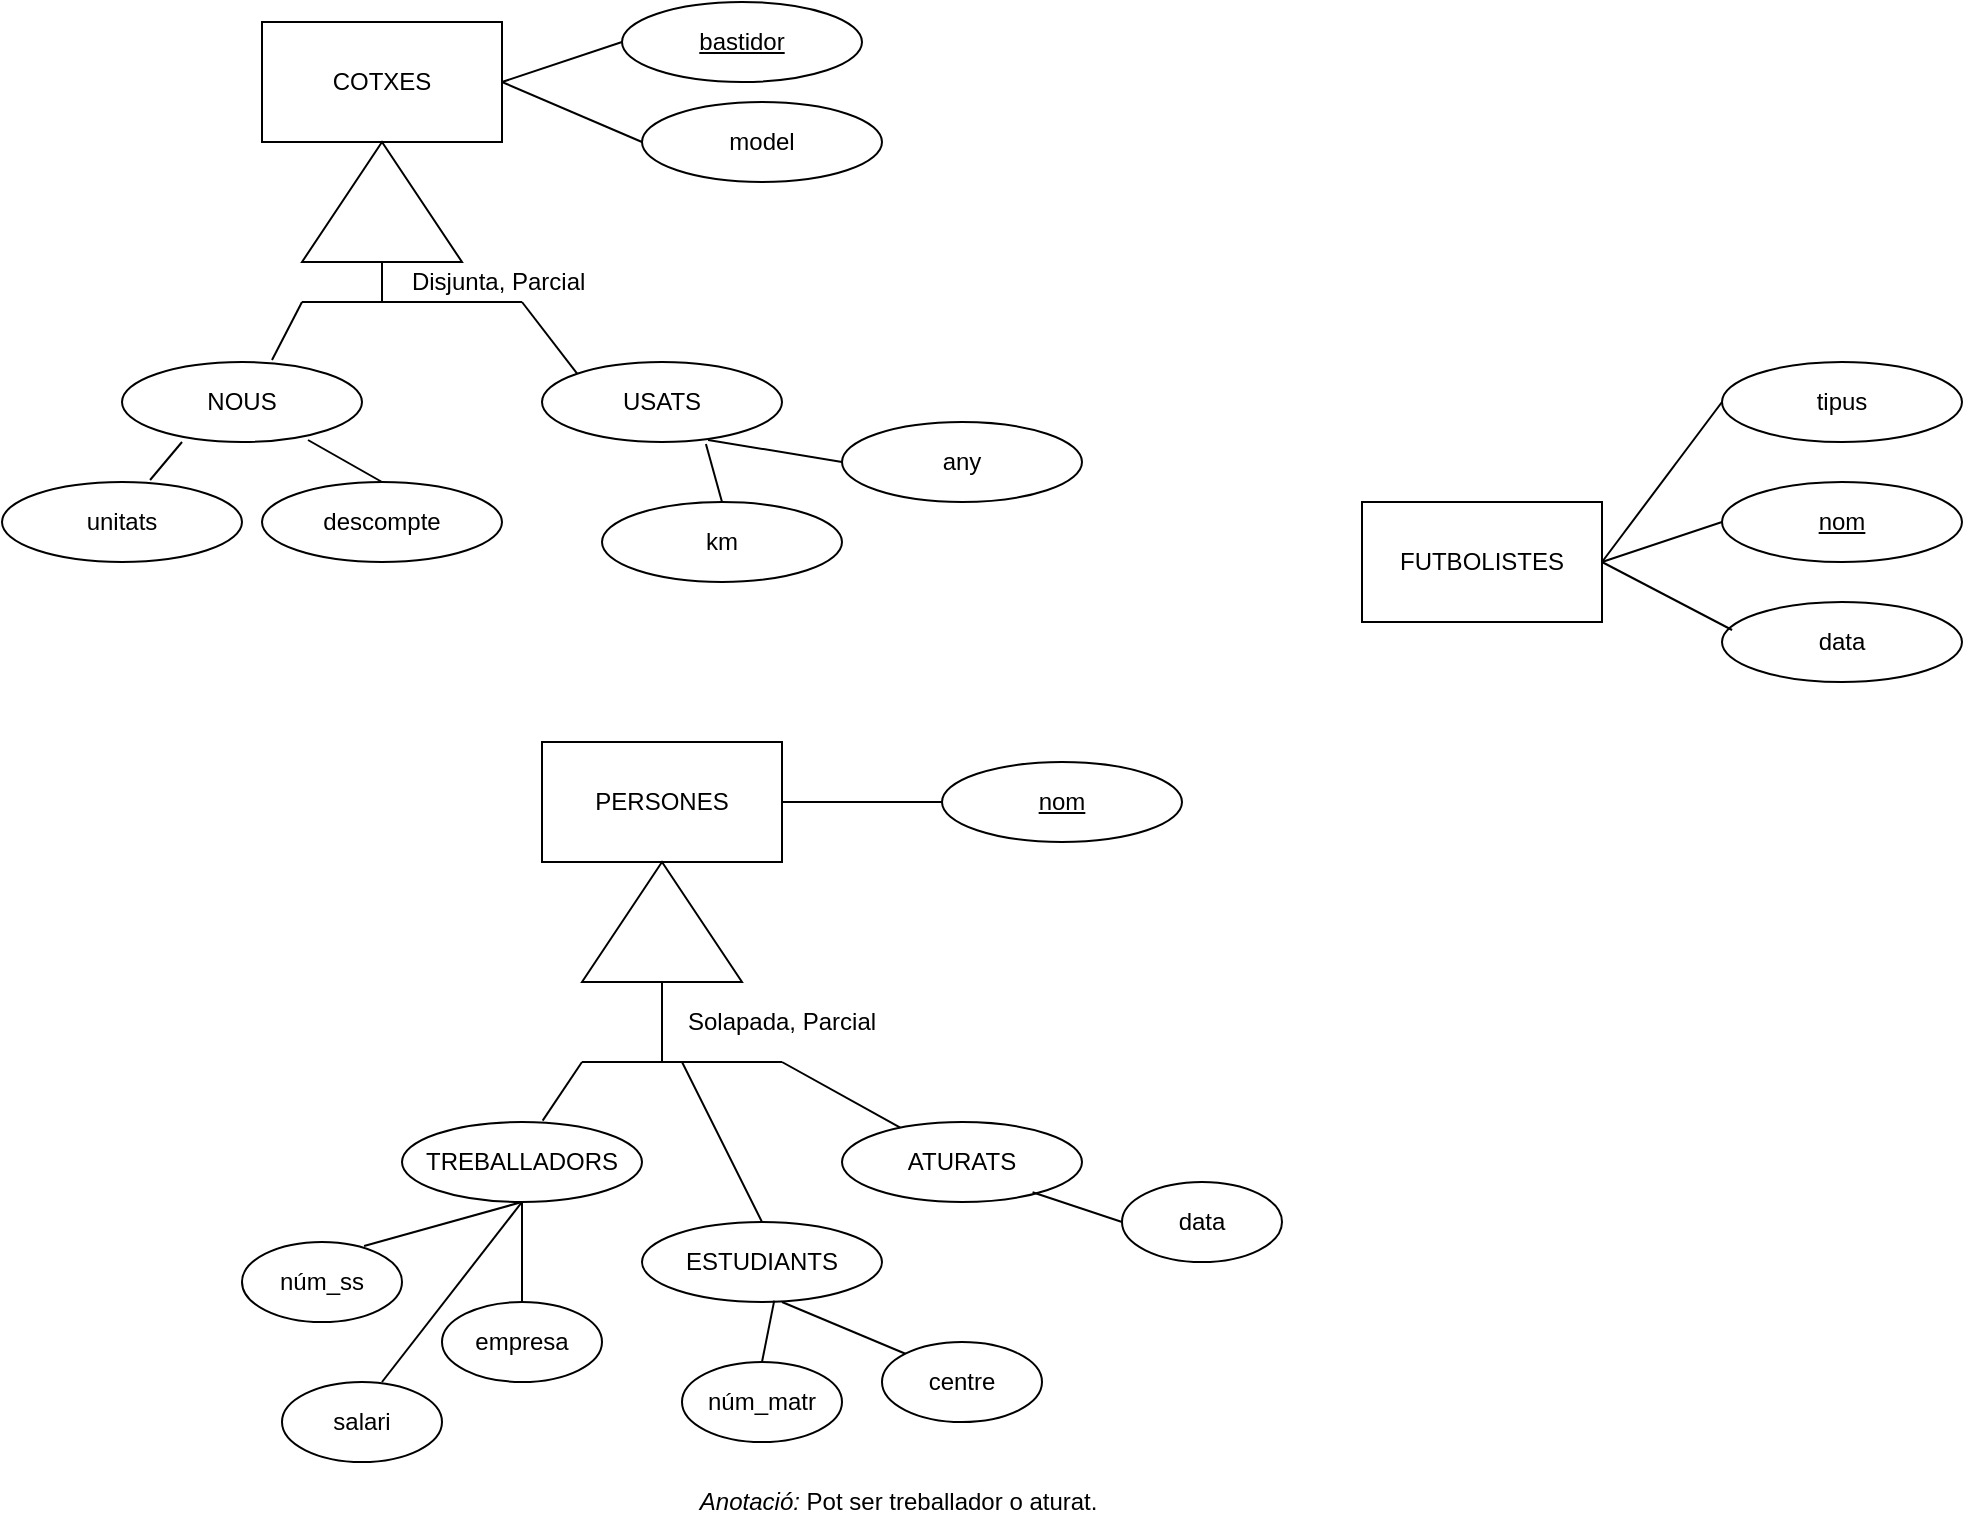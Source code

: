 <mxfile version="13.7.9" type="google"><diagram id="gf1u4Gl8d77A_bm6tE-4" name="Page-1"><mxGraphModel dx="1350" dy="774" grid="1" gridSize="10" guides="1" tooltips="1" connect="1" arrows="1" fold="1" page="1" pageScale="1" pageWidth="1100" pageHeight="850" math="0" shadow="0"><root><mxCell id="0"/><mxCell id="1" parent="0"/><mxCell id="tXPA7j6tIu9nFG9j5Ro5-1" value="COTXES" style="rounded=0;whiteSpace=wrap;html=1;" parent="1" vertex="1"><mxGeometry x="170" y="40" width="120" height="60" as="geometry"/></mxCell><mxCell id="tXPA7j6tIu9nFG9j5Ro5-2" value="" style="triangle;whiteSpace=wrap;html=1;rotation=-90;" parent="1" vertex="1"><mxGeometry x="200" y="90" width="60" height="80" as="geometry"/></mxCell><mxCell id="tXPA7j6tIu9nFG9j5Ro5-3" value="NOUS" style="ellipse;whiteSpace=wrap;html=1;" parent="1" vertex="1"><mxGeometry x="100" y="210" width="120" height="40" as="geometry"/></mxCell><mxCell id="tXPA7j6tIu9nFG9j5Ro5-4" value="USATS" style="ellipse;whiteSpace=wrap;html=1;" parent="1" vertex="1"><mxGeometry x="310" y="210" width="120" height="40" as="geometry"/></mxCell><mxCell id="tXPA7j6tIu9nFG9j5Ro5-5" value="unitats" style="ellipse;whiteSpace=wrap;html=1;" parent="1" vertex="1"><mxGeometry x="40" y="270" width="120" height="40" as="geometry"/></mxCell><mxCell id="tXPA7j6tIu9nFG9j5Ro5-6" value="descompte" style="ellipse;whiteSpace=wrap;html=1;" parent="1" vertex="1"><mxGeometry x="170" y="270" width="120" height="40" as="geometry"/></mxCell><mxCell id="tXPA7j6tIu9nFG9j5Ro5-8" value="km" style="ellipse;whiteSpace=wrap;html=1;" parent="1" vertex="1"><mxGeometry x="340" y="280" width="120" height="40" as="geometry"/></mxCell><mxCell id="tXPA7j6tIu9nFG9j5Ro5-9" value="any" style="ellipse;whiteSpace=wrap;html=1;" parent="1" vertex="1"><mxGeometry x="460" y="240" width="120" height="40" as="geometry"/></mxCell><mxCell id="tXPA7j6tIu9nFG9j5Ro5-10" value="" style="endArrow=none;html=1;exitX=0.625;exitY=-0.025;exitDx=0;exitDy=0;exitPerimeter=0;" parent="1" source="tXPA7j6tIu9nFG9j5Ro5-3" edge="1"><mxGeometry width="50" height="50" relative="1" as="geometry"><mxPoint x="190" y="330" as="sourcePoint"/><mxPoint x="190" y="180" as="targetPoint"/></mxGeometry></mxCell><mxCell id="tXPA7j6tIu9nFG9j5Ro5-11" value="" style="endArrow=none;html=1;exitX=0;exitY=0;exitDx=0;exitDy=0;" parent="1" source="tXPA7j6tIu9nFG9j5Ro5-4" edge="1"><mxGeometry width="50" height="50" relative="1" as="geometry"><mxPoint x="185" y="219" as="sourcePoint"/><mxPoint x="300" y="180" as="targetPoint"/></mxGeometry></mxCell><mxCell id="tXPA7j6tIu9nFG9j5Ro5-12" value="" style="endArrow=none;html=1;entryX=0.25;entryY=1;entryDx=0;entryDy=0;exitX=0.617;exitY=-0.025;exitDx=0;exitDy=0;exitPerimeter=0;entryPerimeter=0;" parent="1" source="tXPA7j6tIu9nFG9j5Ro5-5" target="tXPA7j6tIu9nFG9j5Ro5-3" edge="1"><mxGeometry width="50" height="50" relative="1" as="geometry"><mxPoint x="195" y="229" as="sourcePoint"/><mxPoint x="250" y="180" as="targetPoint"/></mxGeometry></mxCell><mxCell id="tXPA7j6tIu9nFG9j5Ro5-13" value="" style="endArrow=none;html=1;entryX=0.775;entryY=0.975;entryDx=0;entryDy=0;exitX=0.5;exitY=0;exitDx=0;exitDy=0;entryPerimeter=0;" parent="1" source="tXPA7j6tIu9nFG9j5Ro5-6" target="tXPA7j6tIu9nFG9j5Ro5-3" edge="1"><mxGeometry width="50" height="50" relative="1" as="geometry"><mxPoint x="205" y="239" as="sourcePoint"/><mxPoint x="260" y="190" as="targetPoint"/></mxGeometry></mxCell><mxCell id="tXPA7j6tIu9nFG9j5Ro5-14" value="" style="endArrow=none;html=1;entryX=0.683;entryY=1.025;entryDx=0;entryDy=0;exitX=0.5;exitY=0;exitDx=0;exitDy=0;entryPerimeter=0;" parent="1" source="tXPA7j6tIu9nFG9j5Ro5-8" target="tXPA7j6tIu9nFG9j5Ro5-4" edge="1"><mxGeometry width="50" height="50" relative="1" as="geometry"><mxPoint x="215" y="249" as="sourcePoint"/><mxPoint x="270" y="200" as="targetPoint"/></mxGeometry></mxCell><mxCell id="tXPA7j6tIu9nFG9j5Ro5-15" value="" style="endArrow=none;html=1;entryX=0.692;entryY=0.975;entryDx=0;entryDy=0;entryPerimeter=0;exitX=0;exitY=0.5;exitDx=0;exitDy=0;" parent="1" source="tXPA7j6tIu9nFG9j5Ro5-9" target="tXPA7j6tIu9nFG9j5Ro5-4" edge="1"><mxGeometry width="50" height="50" relative="1" as="geometry"><mxPoint x="460" y="259" as="sourcePoint"/><mxPoint x="280" y="210" as="targetPoint"/></mxGeometry></mxCell><mxCell id="tXPA7j6tIu9nFG9j5Ro5-16" value="PERSONES" style="rounded=0;whiteSpace=wrap;html=1;" parent="1" vertex="1"><mxGeometry x="310" y="400" width="120" height="60" as="geometry"/></mxCell><mxCell id="tXPA7j6tIu9nFG9j5Ro5-17" value="TREBALLADORS" style="ellipse;whiteSpace=wrap;html=1;" parent="1" vertex="1"><mxGeometry x="240" y="590" width="120" height="40" as="geometry"/></mxCell><mxCell id="tXPA7j6tIu9nFG9j5Ro5-18" value="ESTUDIANTS" style="ellipse;whiteSpace=wrap;html=1;" parent="1" vertex="1"><mxGeometry x="360" y="640" width="120" height="40" as="geometry"/></mxCell><mxCell id="tXPA7j6tIu9nFG9j5Ro5-19" value="ATURATS" style="ellipse;whiteSpace=wrap;html=1;" parent="1" vertex="1"><mxGeometry x="460" y="590" width="120" height="40" as="geometry"/></mxCell><mxCell id="tXPA7j6tIu9nFG9j5Ro5-25" value="" style="triangle;whiteSpace=wrap;html=1;rotation=-90;" parent="1" vertex="1"><mxGeometry x="340" y="450" width="60" height="80" as="geometry"/></mxCell><mxCell id="tXPA7j6tIu9nFG9j5Ro5-27" value="" style="endArrow=none;html=1;" parent="1" source="tXPA7j6tIu9nFG9j5Ro5-19" edge="1"><mxGeometry width="50" height="50" relative="1" as="geometry"><mxPoint x="400" y="580" as="sourcePoint"/><mxPoint x="430" y="560" as="targetPoint"/></mxGeometry></mxCell><mxCell id="tXPA7j6tIu9nFG9j5Ro5-28" value="" style="endArrow=none;html=1;exitX=0.5;exitY=0;exitDx=0;exitDy=0;" parent="1" source="tXPA7j6tIu9nFG9j5Ro5-18" edge="1"><mxGeometry width="50" height="50" relative="1" as="geometry"><mxPoint x="507.574" y="535.858" as="sourcePoint"/><mxPoint x="380" y="560" as="targetPoint"/></mxGeometry></mxCell><mxCell id="tXPA7j6tIu9nFG9j5Ro5-29" value="" style="endArrow=none;html=1;exitX=0.586;exitY=-0.017;exitDx=0;exitDy=0;exitPerimeter=0;" parent="1" source="tXPA7j6tIu9nFG9j5Ro5-17" edge="1"><mxGeometry width="50" height="50" relative="1" as="geometry"><mxPoint x="517.574" y="545.858" as="sourcePoint"/><mxPoint x="330" y="560" as="targetPoint"/></mxGeometry></mxCell><mxCell id="tXPA7j6tIu9nFG9j5Ro5-30" value="núm_ss" style="ellipse;whiteSpace=wrap;html=1;" parent="1" vertex="1"><mxGeometry x="160" y="650" width="80" height="40" as="geometry"/></mxCell><mxCell id="tXPA7j6tIu9nFG9j5Ro5-31" value="empresa" style="ellipse;whiteSpace=wrap;html=1;" parent="1" vertex="1"><mxGeometry x="260" y="680" width="80" height="40" as="geometry"/></mxCell><mxCell id="tXPA7j6tIu9nFG9j5Ro5-32" value="salari" style="ellipse;whiteSpace=wrap;html=1;" parent="1" vertex="1"><mxGeometry x="180" y="720" width="80" height="40" as="geometry"/></mxCell><mxCell id="tXPA7j6tIu9nFG9j5Ro5-34" value="" style="endArrow=none;html=1;entryX=0.5;entryY=1;entryDx=0;entryDy=0;exitX=0.763;exitY=0.05;exitDx=0;exitDy=0;exitPerimeter=0;" parent="1" source="tXPA7j6tIu9nFG9j5Ro5-30" target="tXPA7j6tIu9nFG9j5Ro5-17" edge="1"><mxGeometry width="50" height="50" relative="1" as="geometry"><mxPoint x="260" y="720" as="sourcePoint"/><mxPoint x="310" y="670" as="targetPoint"/></mxGeometry></mxCell><mxCell id="tXPA7j6tIu9nFG9j5Ro5-35" value="" style="endArrow=none;html=1;entryX=0.5;entryY=1;entryDx=0;entryDy=0;exitX=0.625;exitY=0;exitDx=0;exitDy=0;exitPerimeter=0;" parent="1" source="tXPA7j6tIu9nFG9j5Ro5-32" target="tXPA7j6tIu9nFG9j5Ro5-17" edge="1"><mxGeometry width="50" height="50" relative="1" as="geometry"><mxPoint x="223.68" y="662.68" as="sourcePoint"/><mxPoint x="280.0" y="640" as="targetPoint"/></mxGeometry></mxCell><mxCell id="tXPA7j6tIu9nFG9j5Ro5-36" value="" style="endArrow=none;html=1;exitX=0.5;exitY=0;exitDx=0;exitDy=0;entryX=0.5;entryY=1;entryDx=0;entryDy=0;" parent="1" source="tXPA7j6tIu9nFG9j5Ro5-31" target="tXPA7j6tIu9nFG9j5Ro5-17" edge="1"><mxGeometry width="50" height="50" relative="1" as="geometry"><mxPoint x="233.68" y="672.68" as="sourcePoint"/><mxPoint x="270" y="630" as="targetPoint"/></mxGeometry></mxCell><mxCell id="tXPA7j6tIu9nFG9j5Ro5-37" value="núm_matr" style="ellipse;whiteSpace=wrap;html=1;" parent="1" vertex="1"><mxGeometry x="380" y="710" width="80" height="40" as="geometry"/></mxCell><mxCell id="tXPA7j6tIu9nFG9j5Ro5-38" value="centre" style="ellipse;whiteSpace=wrap;html=1;" parent="1" vertex="1"><mxGeometry x="480" y="700" width="80" height="40" as="geometry"/></mxCell><mxCell id="tXPA7j6tIu9nFG9j5Ro5-39" value="" style="endArrow=none;html=1;entryX=0.551;entryY=0.983;entryDx=0;entryDy=0;entryPerimeter=0;exitX=0.5;exitY=0;exitDx=0;exitDy=0;" parent="1" source="tXPA7j6tIu9nFG9j5Ro5-37" target="tXPA7j6tIu9nFG9j5Ro5-18" edge="1"><mxGeometry width="50" height="50" relative="1" as="geometry"><mxPoint x="430" y="690" as="sourcePoint"/><mxPoint x="480" y="670" as="targetPoint"/></mxGeometry></mxCell><mxCell id="tXPA7j6tIu9nFG9j5Ro5-42" value="" style="endArrow=none;html=1;exitX=0;exitY=0;exitDx=0;exitDy=0;" parent="1" source="tXPA7j6tIu9nFG9j5Ro5-38" edge="1"><mxGeometry width="50" height="50" relative="1" as="geometry"><mxPoint x="440" y="700" as="sourcePoint"/><mxPoint x="430" y="680" as="targetPoint"/></mxGeometry></mxCell><mxCell id="tXPA7j6tIu9nFG9j5Ro5-43" value="data" style="ellipse;whiteSpace=wrap;html=1;" parent="1" vertex="1"><mxGeometry x="600" y="620" width="80" height="40" as="geometry"/></mxCell><mxCell id="tXPA7j6tIu9nFG9j5Ro5-44" value="" style="endArrow=none;html=1;entryX=0.794;entryY=0.879;entryDx=0;entryDy=0;entryPerimeter=0;exitX=0;exitY=0.5;exitDx=0;exitDy=0;" parent="1" source="tXPA7j6tIu9nFG9j5Ro5-43" target="tXPA7j6tIu9nFG9j5Ro5-19" edge="1"><mxGeometry width="50" height="50" relative="1" as="geometry"><mxPoint x="530" y="720" as="sourcePoint"/><mxPoint x="580" y="670" as="targetPoint"/></mxGeometry></mxCell><mxCell id="tXPA7j6tIu9nFG9j5Ro5-45" value="FUTBOLISTES" style="rounded=0;whiteSpace=wrap;html=1;" parent="1" vertex="1"><mxGeometry x="720" y="280" width="120" height="60" as="geometry"/></mxCell><mxCell id="tXPA7j6tIu9nFG9j5Ro5-46" value="tipus" style="ellipse;whiteSpace=wrap;html=1;" parent="1" vertex="1"><mxGeometry x="900" y="210" width="120" height="40" as="geometry"/></mxCell><mxCell id="tXPA7j6tIu9nFG9j5Ro5-48" value="&lt;u&gt;nom&lt;/u&gt;" style="ellipse;whiteSpace=wrap;html=1;" parent="1" vertex="1"><mxGeometry x="900" y="270" width="120" height="40" as="geometry"/></mxCell><mxCell id="tXPA7j6tIu9nFG9j5Ro5-49" value="data" style="ellipse;whiteSpace=wrap;html=1;" parent="1" vertex="1"><mxGeometry x="900" y="330" width="120" height="40" as="geometry"/></mxCell><mxCell id="tXPA7j6tIu9nFG9j5Ro5-51" value="" style="endArrow=none;html=1;exitX=1;exitY=0.5;exitDx=0;exitDy=0;" parent="1" source="tXPA7j6tIu9nFG9j5Ro5-45" edge="1"><mxGeometry width="50" height="50" relative="1" as="geometry"><mxPoint x="840" y="480" as="sourcePoint"/><mxPoint x="900" y="230" as="targetPoint"/></mxGeometry></mxCell><mxCell id="tXPA7j6tIu9nFG9j5Ro5-52" value="" style="endArrow=none;html=1;exitX=1;exitY=0.5;exitDx=0;exitDy=0;entryX=0;entryY=0.5;entryDx=0;entryDy=0;" parent="1" source="tXPA7j6tIu9nFG9j5Ro5-45" target="tXPA7j6tIu9nFG9j5Ro5-48" edge="1"><mxGeometry width="50" height="50" relative="1" as="geometry"><mxPoint x="853" y="312.98" as="sourcePoint"/><mxPoint x="910" y="240" as="targetPoint"/></mxGeometry></mxCell><mxCell id="tXPA7j6tIu9nFG9j5Ro5-53" value="" style="endArrow=none;html=1;entryX=0.042;entryY=0.35;entryDx=0;entryDy=0;entryPerimeter=0;" parent="1" target="tXPA7j6tIu9nFG9j5Ro5-49" edge="1"><mxGeometry width="50" height="50" relative="1" as="geometry"><mxPoint x="840" y="310" as="sourcePoint"/><mxPoint x="920" y="250" as="targetPoint"/></mxGeometry></mxCell><mxCell id="IppeXfM-vjRjUshttt3m-2" value="&lt;u&gt;bastidor&lt;/u&gt;" style="ellipse;whiteSpace=wrap;html=1;" parent="1" vertex="1"><mxGeometry x="350" y="30" width="120" height="40" as="geometry"/></mxCell><mxCell id="IppeXfM-vjRjUshttt3m-3" value="model" style="ellipse;whiteSpace=wrap;html=1;" parent="1" vertex="1"><mxGeometry x="360" y="80" width="120" height="40" as="geometry"/></mxCell><mxCell id="IppeXfM-vjRjUshttt3m-4" value="" style="endArrow=none;html=1;entryX=1;entryY=0.5;entryDx=0;entryDy=0;exitX=0;exitY=0.5;exitDx=0;exitDy=0;" parent="1" source="IppeXfM-vjRjUshttt3m-2" target="tXPA7j6tIu9nFG9j5Ro5-1" edge="1"><mxGeometry width="50" height="50" relative="1" as="geometry"><mxPoint x="520" y="400" as="sourcePoint"/><mxPoint x="570" y="350" as="targetPoint"/></mxGeometry></mxCell><mxCell id="IppeXfM-vjRjUshttt3m-5" value="" style="endArrow=none;html=1;entryX=1;entryY=0.5;entryDx=0;entryDy=0;exitX=0;exitY=0.5;exitDx=0;exitDy=0;" parent="1" source="IppeXfM-vjRjUshttt3m-3" target="tXPA7j6tIu9nFG9j5Ro5-1" edge="1"><mxGeometry width="50" height="50" relative="1" as="geometry"><mxPoint x="360" y="60" as="sourcePoint"/><mxPoint x="300" y="80" as="targetPoint"/></mxGeometry></mxCell><mxCell id="IppeXfM-vjRjUshttt3m-6" value="&lt;u&gt;nom&lt;/u&gt;" style="ellipse;whiteSpace=wrap;html=1;" parent="1" vertex="1"><mxGeometry x="510" y="410" width="120" height="40" as="geometry"/></mxCell><mxCell id="b4JwSkDfK_rQ8Wj1tsAe-1" value="" style="endArrow=none;html=1;entryX=1;entryY=0.5;entryDx=0;entryDy=0;exitX=0;exitY=0.5;exitDx=0;exitDy=0;" parent="1" source="IppeXfM-vjRjUshttt3m-6" target="tXPA7j6tIu9nFG9j5Ro5-16" edge="1"><mxGeometry width="50" height="50" relative="1" as="geometry"><mxPoint x="520" y="630" as="sourcePoint"/><mxPoint x="570" y="580" as="targetPoint"/></mxGeometry></mxCell><mxCell id="s-xXg1VKMLXCi8Ro8EX0-1" value="Disjunta, Parcial&amp;nbsp;" style="text;html=1;strokeColor=none;fillColor=none;align=center;verticalAlign=middle;whiteSpace=wrap;rounded=0;" vertex="1" parent="1"><mxGeometry x="240" y="160" width="100" height="20" as="geometry"/></mxCell><mxCell id="s-xXg1VKMLXCi8Ro8EX0-2" value="" style="endArrow=none;html=1;" edge="1" parent="1"><mxGeometry width="50" height="50" relative="1" as="geometry"><mxPoint x="300" y="180" as="sourcePoint"/><mxPoint x="190" y="180" as="targetPoint"/></mxGeometry></mxCell><mxCell id="s-xXg1VKMLXCi8Ro8EX0-3" value="" style="endArrow=none;html=1;exitX=0;exitY=0.5;exitDx=0;exitDy=0;" edge="1" parent="1" source="tXPA7j6tIu9nFG9j5Ro5-2"><mxGeometry width="50" height="50" relative="1" as="geometry"><mxPoint x="310" y="190" as="sourcePoint"/><mxPoint x="230" y="180" as="targetPoint"/></mxGeometry></mxCell><mxCell id="s-xXg1VKMLXCi8Ro8EX0-6" value="" style="endArrow=none;html=1;" edge="1" parent="1"><mxGeometry width="50" height="50" relative="1" as="geometry"><mxPoint x="430" y="560" as="sourcePoint"/><mxPoint x="330" y="560" as="targetPoint"/></mxGeometry></mxCell><mxCell id="s-xXg1VKMLXCi8Ro8EX0-8" value="" style="endArrow=none;html=1;entryX=0;entryY=0.5;entryDx=0;entryDy=0;" edge="1" parent="1" target="tXPA7j6tIu9nFG9j5Ro5-25"><mxGeometry width="50" height="50" relative="1" as="geometry"><mxPoint x="370" y="560" as="sourcePoint"/><mxPoint x="570" y="570" as="targetPoint"/></mxGeometry></mxCell><mxCell id="s-xXg1VKMLXCi8Ro8EX0-10" value="Solapada, Parcial" style="text;html=1;strokeColor=none;fillColor=none;align=center;verticalAlign=middle;whiteSpace=wrap;rounded=0;" vertex="1" parent="1"><mxGeometry x="380" y="530" width="100" height="20" as="geometry"/></mxCell><mxCell id="s-xXg1VKMLXCi8Ro8EX0-11" value="&lt;i&gt;Anotació:&lt;/i&gt;&amp;nbsp;Pot ser treballador o aturat.&amp;nbsp;" style="text;html=1;strokeColor=none;fillColor=none;align=center;verticalAlign=middle;whiteSpace=wrap;rounded=0;" vertex="1" parent="1"><mxGeometry x="360" y="780" width="260" as="geometry"/></mxCell></root></mxGraphModel></diagram></mxfile>